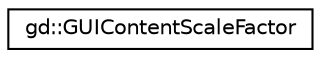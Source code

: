 digraph "Graphical Class Hierarchy"
{
  edge [fontname="Helvetica",fontsize="10",labelfontname="Helvetica",labelfontsize="10"];
  node [fontname="Helvetica",fontsize="10",shape=record];
  rankdir="LR";
  Node1 [label="gd::GUIContentScaleFactor",height=0.2,width=0.4,color="black", fillcolor="white", style="filled",URL="$classgd_1_1_g_u_i_content_scale_factor.html",tooltip="Store the Content Scale Factor, i.e 2 for retina screens and 1 for normal screens. "];
}
